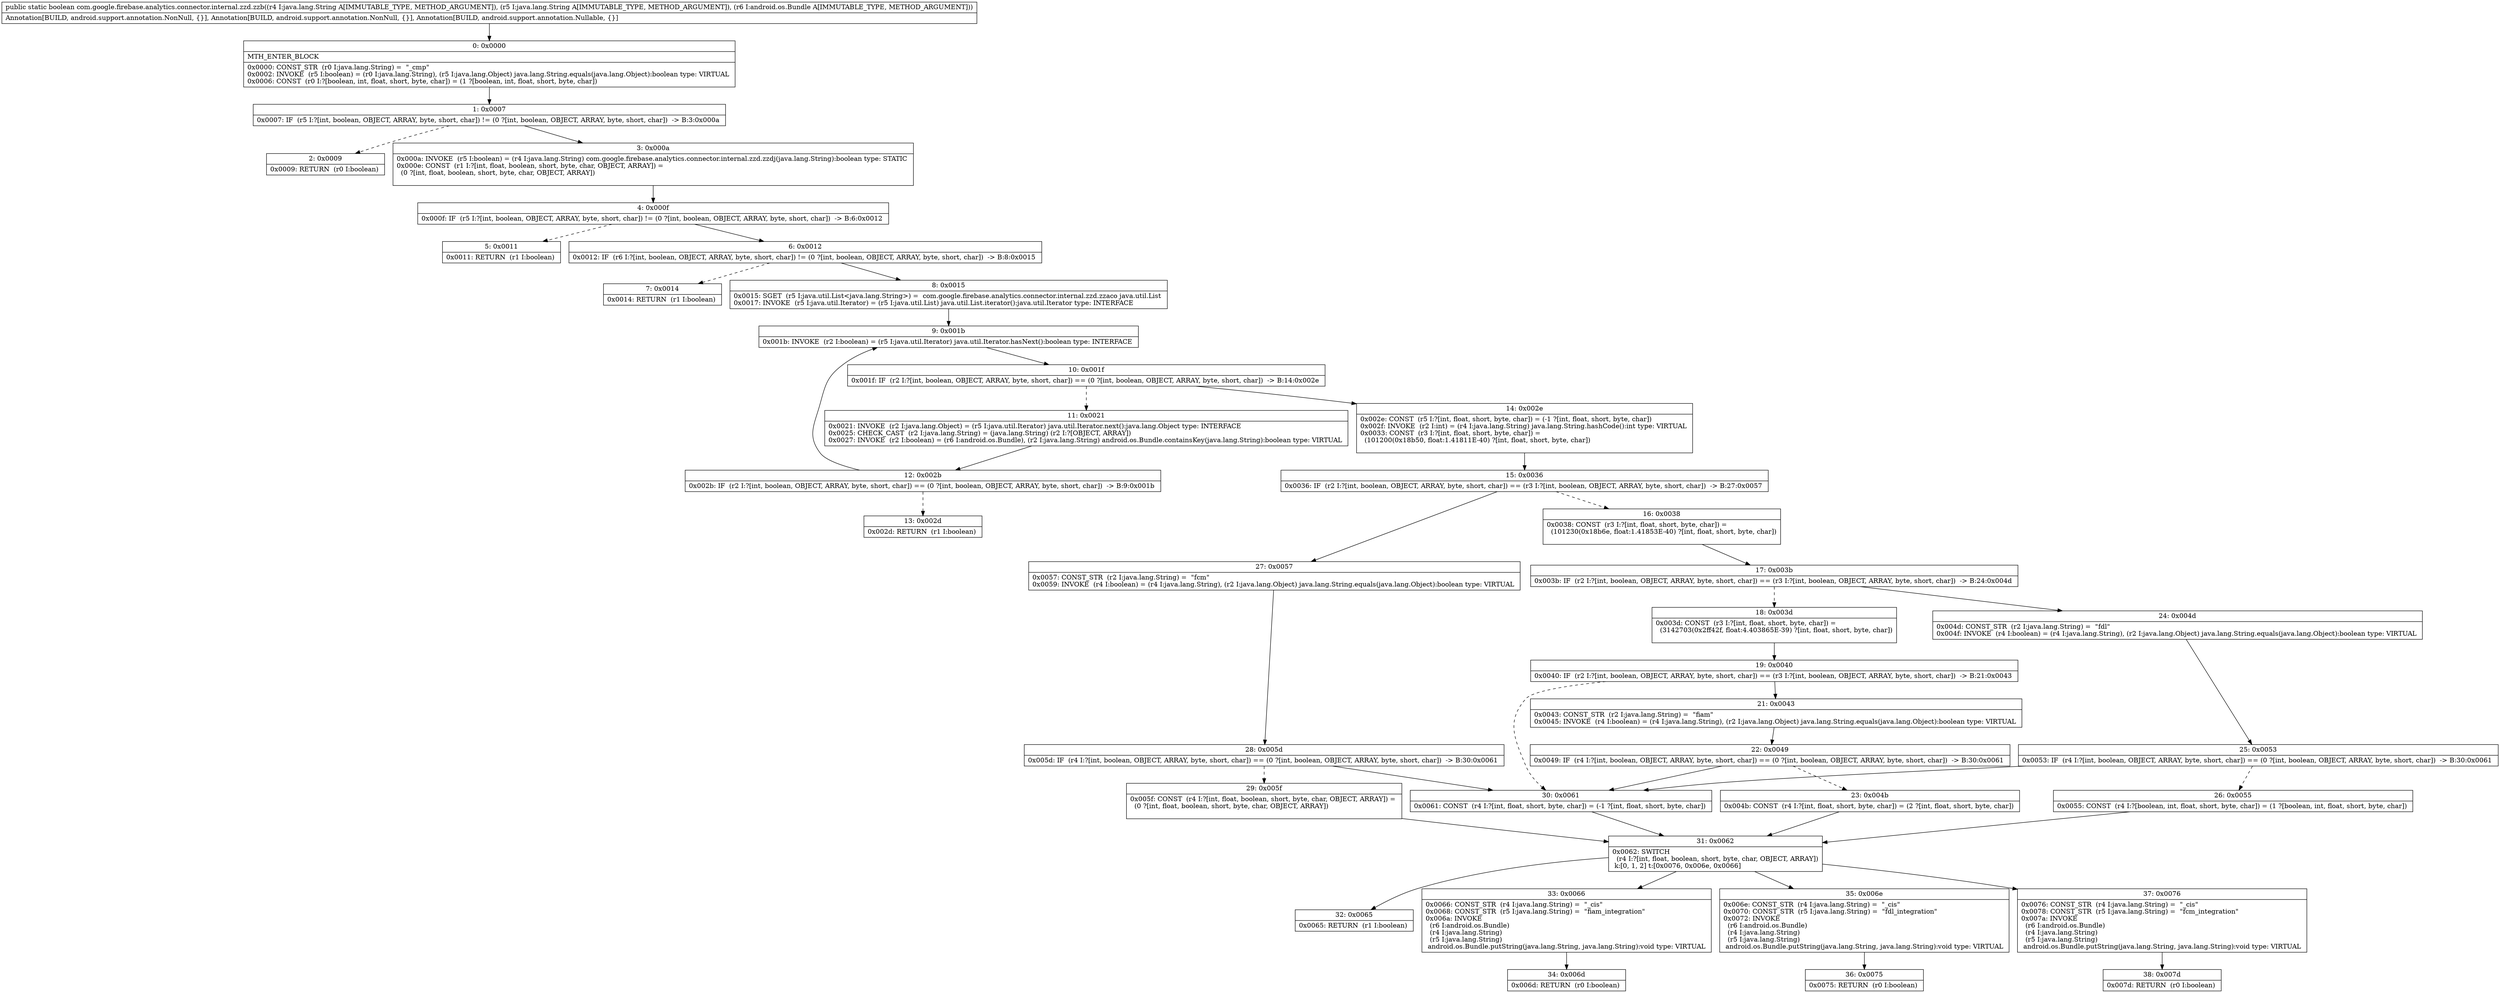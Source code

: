 digraph "CFG forcom.google.firebase.analytics.connector.internal.zzd.zzb(Ljava\/lang\/String;Ljava\/lang\/String;Landroid\/os\/Bundle;)Z" {
Node_0 [shape=record,label="{0\:\ 0x0000|MTH_ENTER_BLOCK\l|0x0000: CONST_STR  (r0 I:java.lang.String) =  \"_cmp\" \l0x0002: INVOKE  (r5 I:boolean) = (r0 I:java.lang.String), (r5 I:java.lang.Object) java.lang.String.equals(java.lang.Object):boolean type: VIRTUAL \l0x0006: CONST  (r0 I:?[boolean, int, float, short, byte, char]) = (1 ?[boolean, int, float, short, byte, char]) \l}"];
Node_1 [shape=record,label="{1\:\ 0x0007|0x0007: IF  (r5 I:?[int, boolean, OBJECT, ARRAY, byte, short, char]) != (0 ?[int, boolean, OBJECT, ARRAY, byte, short, char])  \-\> B:3:0x000a \l}"];
Node_2 [shape=record,label="{2\:\ 0x0009|0x0009: RETURN  (r0 I:boolean) \l}"];
Node_3 [shape=record,label="{3\:\ 0x000a|0x000a: INVOKE  (r5 I:boolean) = (r4 I:java.lang.String) com.google.firebase.analytics.connector.internal.zzd.zzdj(java.lang.String):boolean type: STATIC \l0x000e: CONST  (r1 I:?[int, float, boolean, short, byte, char, OBJECT, ARRAY]) = \l  (0 ?[int, float, boolean, short, byte, char, OBJECT, ARRAY])\l \l}"];
Node_4 [shape=record,label="{4\:\ 0x000f|0x000f: IF  (r5 I:?[int, boolean, OBJECT, ARRAY, byte, short, char]) != (0 ?[int, boolean, OBJECT, ARRAY, byte, short, char])  \-\> B:6:0x0012 \l}"];
Node_5 [shape=record,label="{5\:\ 0x0011|0x0011: RETURN  (r1 I:boolean) \l}"];
Node_6 [shape=record,label="{6\:\ 0x0012|0x0012: IF  (r6 I:?[int, boolean, OBJECT, ARRAY, byte, short, char]) != (0 ?[int, boolean, OBJECT, ARRAY, byte, short, char])  \-\> B:8:0x0015 \l}"];
Node_7 [shape=record,label="{7\:\ 0x0014|0x0014: RETURN  (r1 I:boolean) \l}"];
Node_8 [shape=record,label="{8\:\ 0x0015|0x0015: SGET  (r5 I:java.util.List\<java.lang.String\>) =  com.google.firebase.analytics.connector.internal.zzd.zzaco java.util.List \l0x0017: INVOKE  (r5 I:java.util.Iterator) = (r5 I:java.util.List) java.util.List.iterator():java.util.Iterator type: INTERFACE \l}"];
Node_9 [shape=record,label="{9\:\ 0x001b|0x001b: INVOKE  (r2 I:boolean) = (r5 I:java.util.Iterator) java.util.Iterator.hasNext():boolean type: INTERFACE \l}"];
Node_10 [shape=record,label="{10\:\ 0x001f|0x001f: IF  (r2 I:?[int, boolean, OBJECT, ARRAY, byte, short, char]) == (0 ?[int, boolean, OBJECT, ARRAY, byte, short, char])  \-\> B:14:0x002e \l}"];
Node_11 [shape=record,label="{11\:\ 0x0021|0x0021: INVOKE  (r2 I:java.lang.Object) = (r5 I:java.util.Iterator) java.util.Iterator.next():java.lang.Object type: INTERFACE \l0x0025: CHECK_CAST  (r2 I:java.lang.String) = (java.lang.String) (r2 I:?[OBJECT, ARRAY]) \l0x0027: INVOKE  (r2 I:boolean) = (r6 I:android.os.Bundle), (r2 I:java.lang.String) android.os.Bundle.containsKey(java.lang.String):boolean type: VIRTUAL \l}"];
Node_12 [shape=record,label="{12\:\ 0x002b|0x002b: IF  (r2 I:?[int, boolean, OBJECT, ARRAY, byte, short, char]) == (0 ?[int, boolean, OBJECT, ARRAY, byte, short, char])  \-\> B:9:0x001b \l}"];
Node_13 [shape=record,label="{13\:\ 0x002d|0x002d: RETURN  (r1 I:boolean) \l}"];
Node_14 [shape=record,label="{14\:\ 0x002e|0x002e: CONST  (r5 I:?[int, float, short, byte, char]) = (\-1 ?[int, float, short, byte, char]) \l0x002f: INVOKE  (r2 I:int) = (r4 I:java.lang.String) java.lang.String.hashCode():int type: VIRTUAL \l0x0033: CONST  (r3 I:?[int, float, short, byte, char]) = \l  (101200(0x18b50, float:1.41811E\-40) ?[int, float, short, byte, char])\l \l}"];
Node_15 [shape=record,label="{15\:\ 0x0036|0x0036: IF  (r2 I:?[int, boolean, OBJECT, ARRAY, byte, short, char]) == (r3 I:?[int, boolean, OBJECT, ARRAY, byte, short, char])  \-\> B:27:0x0057 \l}"];
Node_16 [shape=record,label="{16\:\ 0x0038|0x0038: CONST  (r3 I:?[int, float, short, byte, char]) = \l  (101230(0x18b6e, float:1.41853E\-40) ?[int, float, short, byte, char])\l \l}"];
Node_17 [shape=record,label="{17\:\ 0x003b|0x003b: IF  (r2 I:?[int, boolean, OBJECT, ARRAY, byte, short, char]) == (r3 I:?[int, boolean, OBJECT, ARRAY, byte, short, char])  \-\> B:24:0x004d \l}"];
Node_18 [shape=record,label="{18\:\ 0x003d|0x003d: CONST  (r3 I:?[int, float, short, byte, char]) = \l  (3142703(0x2ff42f, float:4.403865E\-39) ?[int, float, short, byte, char])\l \l}"];
Node_19 [shape=record,label="{19\:\ 0x0040|0x0040: IF  (r2 I:?[int, boolean, OBJECT, ARRAY, byte, short, char]) == (r3 I:?[int, boolean, OBJECT, ARRAY, byte, short, char])  \-\> B:21:0x0043 \l}"];
Node_21 [shape=record,label="{21\:\ 0x0043|0x0043: CONST_STR  (r2 I:java.lang.String) =  \"fiam\" \l0x0045: INVOKE  (r4 I:boolean) = (r4 I:java.lang.String), (r2 I:java.lang.Object) java.lang.String.equals(java.lang.Object):boolean type: VIRTUAL \l}"];
Node_22 [shape=record,label="{22\:\ 0x0049|0x0049: IF  (r4 I:?[int, boolean, OBJECT, ARRAY, byte, short, char]) == (0 ?[int, boolean, OBJECT, ARRAY, byte, short, char])  \-\> B:30:0x0061 \l}"];
Node_23 [shape=record,label="{23\:\ 0x004b|0x004b: CONST  (r4 I:?[int, float, short, byte, char]) = (2 ?[int, float, short, byte, char]) \l}"];
Node_24 [shape=record,label="{24\:\ 0x004d|0x004d: CONST_STR  (r2 I:java.lang.String) =  \"fdl\" \l0x004f: INVOKE  (r4 I:boolean) = (r4 I:java.lang.String), (r2 I:java.lang.Object) java.lang.String.equals(java.lang.Object):boolean type: VIRTUAL \l}"];
Node_25 [shape=record,label="{25\:\ 0x0053|0x0053: IF  (r4 I:?[int, boolean, OBJECT, ARRAY, byte, short, char]) == (0 ?[int, boolean, OBJECT, ARRAY, byte, short, char])  \-\> B:30:0x0061 \l}"];
Node_26 [shape=record,label="{26\:\ 0x0055|0x0055: CONST  (r4 I:?[boolean, int, float, short, byte, char]) = (1 ?[boolean, int, float, short, byte, char]) \l}"];
Node_27 [shape=record,label="{27\:\ 0x0057|0x0057: CONST_STR  (r2 I:java.lang.String) =  \"fcm\" \l0x0059: INVOKE  (r4 I:boolean) = (r4 I:java.lang.String), (r2 I:java.lang.Object) java.lang.String.equals(java.lang.Object):boolean type: VIRTUAL \l}"];
Node_28 [shape=record,label="{28\:\ 0x005d|0x005d: IF  (r4 I:?[int, boolean, OBJECT, ARRAY, byte, short, char]) == (0 ?[int, boolean, OBJECT, ARRAY, byte, short, char])  \-\> B:30:0x0061 \l}"];
Node_29 [shape=record,label="{29\:\ 0x005f|0x005f: CONST  (r4 I:?[int, float, boolean, short, byte, char, OBJECT, ARRAY]) = \l  (0 ?[int, float, boolean, short, byte, char, OBJECT, ARRAY])\l \l}"];
Node_30 [shape=record,label="{30\:\ 0x0061|0x0061: CONST  (r4 I:?[int, float, short, byte, char]) = (\-1 ?[int, float, short, byte, char]) \l}"];
Node_31 [shape=record,label="{31\:\ 0x0062|0x0062: SWITCH  \l  (r4 I:?[int, float, boolean, short, byte, char, OBJECT, ARRAY])\l k:[0, 1, 2] t:[0x0076, 0x006e, 0x0066] \l}"];
Node_32 [shape=record,label="{32\:\ 0x0065|0x0065: RETURN  (r1 I:boolean) \l}"];
Node_33 [shape=record,label="{33\:\ 0x0066|0x0066: CONST_STR  (r4 I:java.lang.String) =  \"_cis\" \l0x0068: CONST_STR  (r5 I:java.lang.String) =  \"fiam_integration\" \l0x006a: INVOKE  \l  (r6 I:android.os.Bundle)\l  (r4 I:java.lang.String)\l  (r5 I:java.lang.String)\l android.os.Bundle.putString(java.lang.String, java.lang.String):void type: VIRTUAL \l}"];
Node_34 [shape=record,label="{34\:\ 0x006d|0x006d: RETURN  (r0 I:boolean) \l}"];
Node_35 [shape=record,label="{35\:\ 0x006e|0x006e: CONST_STR  (r4 I:java.lang.String) =  \"_cis\" \l0x0070: CONST_STR  (r5 I:java.lang.String) =  \"fdl_integration\" \l0x0072: INVOKE  \l  (r6 I:android.os.Bundle)\l  (r4 I:java.lang.String)\l  (r5 I:java.lang.String)\l android.os.Bundle.putString(java.lang.String, java.lang.String):void type: VIRTUAL \l}"];
Node_36 [shape=record,label="{36\:\ 0x0075|0x0075: RETURN  (r0 I:boolean) \l}"];
Node_37 [shape=record,label="{37\:\ 0x0076|0x0076: CONST_STR  (r4 I:java.lang.String) =  \"_cis\" \l0x0078: CONST_STR  (r5 I:java.lang.String) =  \"fcm_integration\" \l0x007a: INVOKE  \l  (r6 I:android.os.Bundle)\l  (r4 I:java.lang.String)\l  (r5 I:java.lang.String)\l android.os.Bundle.putString(java.lang.String, java.lang.String):void type: VIRTUAL \l}"];
Node_38 [shape=record,label="{38\:\ 0x007d|0x007d: RETURN  (r0 I:boolean) \l}"];
MethodNode[shape=record,label="{public static boolean com.google.firebase.analytics.connector.internal.zzd.zzb((r4 I:java.lang.String A[IMMUTABLE_TYPE, METHOD_ARGUMENT]), (r5 I:java.lang.String A[IMMUTABLE_TYPE, METHOD_ARGUMENT]), (r6 I:android.os.Bundle A[IMMUTABLE_TYPE, METHOD_ARGUMENT]))  | Annotation[BUILD, android.support.annotation.NonNull, \{\}], Annotation[BUILD, android.support.annotation.NonNull, \{\}], Annotation[BUILD, android.support.annotation.Nullable, \{\}]\l}"];
MethodNode -> Node_0;
Node_0 -> Node_1;
Node_1 -> Node_2[style=dashed];
Node_1 -> Node_3;
Node_3 -> Node_4;
Node_4 -> Node_5[style=dashed];
Node_4 -> Node_6;
Node_6 -> Node_7[style=dashed];
Node_6 -> Node_8;
Node_8 -> Node_9;
Node_9 -> Node_10;
Node_10 -> Node_11[style=dashed];
Node_10 -> Node_14;
Node_11 -> Node_12;
Node_12 -> Node_9;
Node_12 -> Node_13[style=dashed];
Node_14 -> Node_15;
Node_15 -> Node_16[style=dashed];
Node_15 -> Node_27;
Node_16 -> Node_17;
Node_17 -> Node_18[style=dashed];
Node_17 -> Node_24;
Node_18 -> Node_19;
Node_19 -> Node_21;
Node_19 -> Node_30[style=dashed];
Node_21 -> Node_22;
Node_22 -> Node_23[style=dashed];
Node_22 -> Node_30;
Node_23 -> Node_31;
Node_24 -> Node_25;
Node_25 -> Node_26[style=dashed];
Node_25 -> Node_30;
Node_26 -> Node_31;
Node_27 -> Node_28;
Node_28 -> Node_29[style=dashed];
Node_28 -> Node_30;
Node_29 -> Node_31;
Node_30 -> Node_31;
Node_31 -> Node_32;
Node_31 -> Node_33;
Node_31 -> Node_35;
Node_31 -> Node_37;
Node_33 -> Node_34;
Node_35 -> Node_36;
Node_37 -> Node_38;
}

